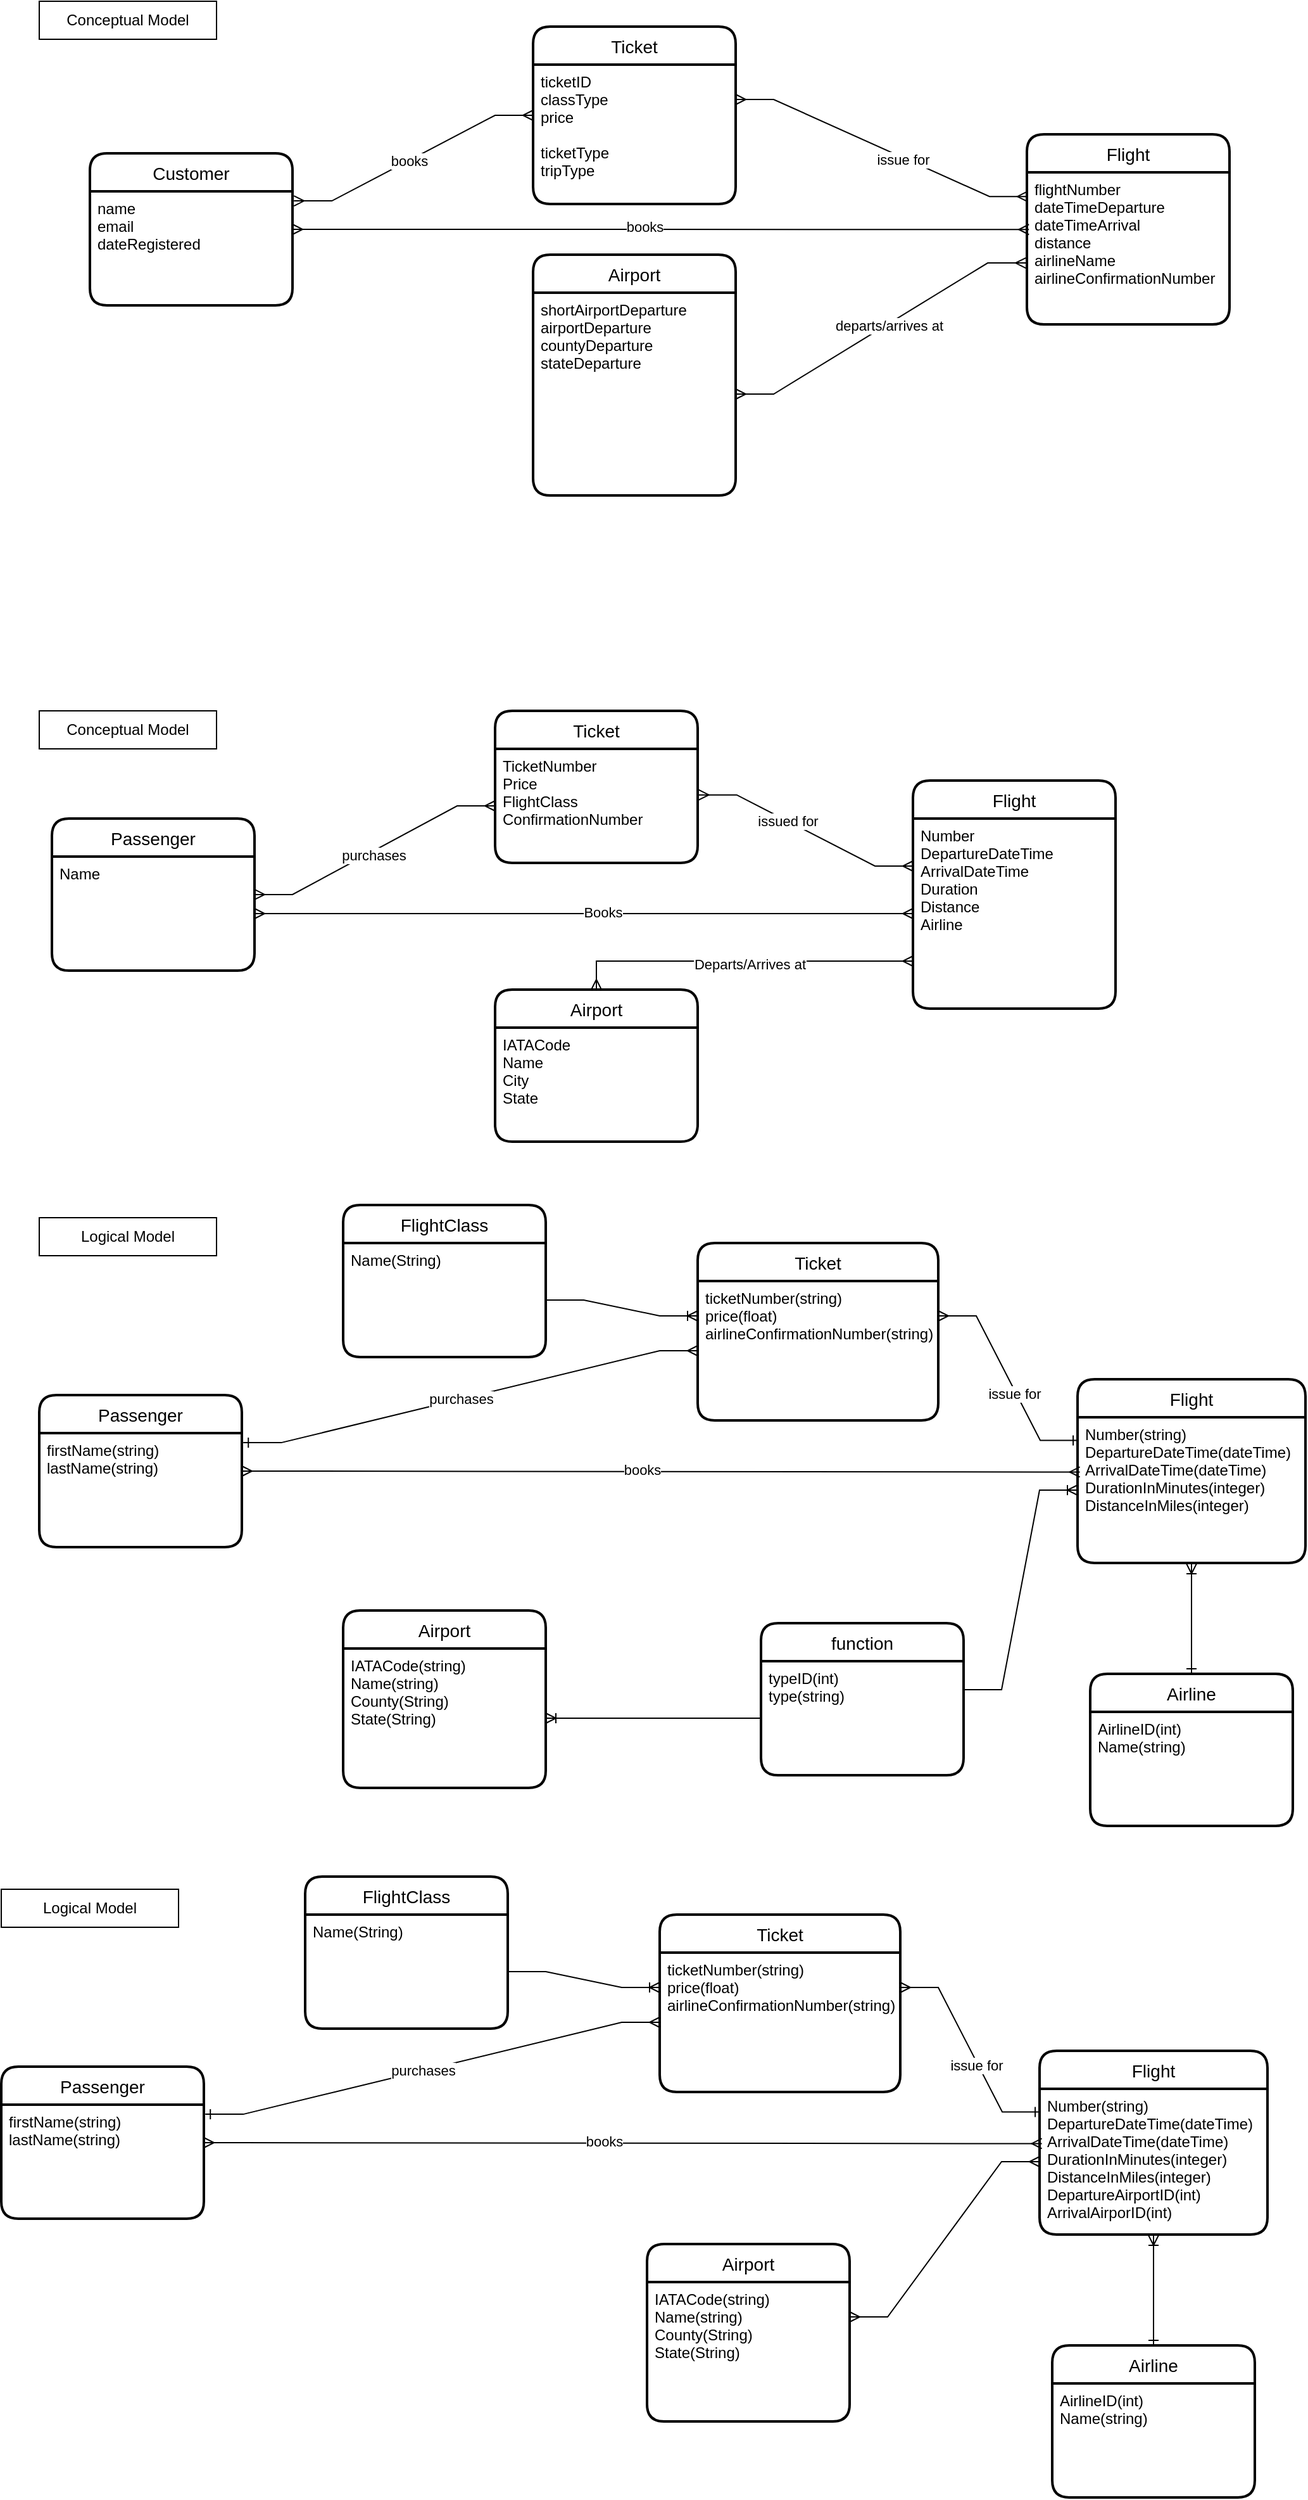 <mxfile version="17.4.3" type="github">
  <diagram id="W5_6d4oQ9xN3AwghPmHk" name="Page-1">
    <mxGraphModel dx="1865" dy="544" grid="1" gridSize="10" guides="1" tooltips="1" connect="1" arrows="1" fold="1" page="1" pageScale="1" pageWidth="827" pageHeight="1169" math="0" shadow="0">
      <root>
        <mxCell id="0" />
        <mxCell id="1" parent="0" />
        <mxCell id="zz2BSMKjJ74yFO-jffu2-1" value="Conceptual Model" style="rounded=0;whiteSpace=wrap;html=1;" vertex="1" parent="1">
          <mxGeometry width="140" height="30" as="geometry" />
        </mxCell>
        <mxCell id="zz2BSMKjJ74yFO-jffu2-3" value="Customer" style="swimlane;childLayout=stackLayout;horizontal=1;startSize=30;horizontalStack=0;rounded=1;fontSize=14;fontStyle=0;strokeWidth=2;resizeParent=0;resizeLast=1;shadow=0;dashed=0;align=center;" vertex="1" parent="1">
          <mxGeometry x="40" y="120" width="160" height="120" as="geometry" />
        </mxCell>
        <mxCell id="zz2BSMKjJ74yFO-jffu2-4" value="" style="edgeStyle=entityRelationEdgeStyle;fontSize=12;html=1;endArrow=ERmany;startArrow=ERmany;rounded=0;entryX=0.01;entryY=0.376;entryDx=0;entryDy=0;entryPerimeter=0;" edge="1" parent="zz2BSMKjJ74yFO-jffu2-3" target="zz2BSMKjJ74yFO-jffu2-8">
          <mxGeometry width="100" height="100" relative="1" as="geometry">
            <mxPoint x="160" y="60" as="sourcePoint" />
            <mxPoint x="260" y="-40" as="targetPoint" />
          </mxGeometry>
        </mxCell>
        <mxCell id="zz2BSMKjJ74yFO-jffu2-5" value="books" style="edgeLabel;html=1;align=center;verticalAlign=middle;resizable=0;points=[];" vertex="1" connectable="0" parent="zz2BSMKjJ74yFO-jffu2-4">
          <mxGeometry x="-0.045" y="2" relative="1" as="geometry">
            <mxPoint as="offset" />
          </mxGeometry>
        </mxCell>
        <mxCell id="zz2BSMKjJ74yFO-jffu2-6" value="name&#xa;email&#xa;dateRegistered " style="align=left;strokeColor=none;fillColor=none;spacingLeft=4;fontSize=12;verticalAlign=top;resizable=0;rotatable=0;part=1;" vertex="1" parent="zz2BSMKjJ74yFO-jffu2-3">
          <mxGeometry y="30" width="160" height="90" as="geometry" />
        </mxCell>
        <mxCell id="zz2BSMKjJ74yFO-jffu2-7" value="Flight" style="swimlane;childLayout=stackLayout;horizontal=1;startSize=30;horizontalStack=0;rounded=1;fontSize=14;fontStyle=0;strokeWidth=2;resizeParent=0;resizeLast=1;shadow=0;dashed=0;align=center;" vertex="1" parent="1">
          <mxGeometry x="780" y="105" width="160" height="150" as="geometry" />
        </mxCell>
        <mxCell id="zz2BSMKjJ74yFO-jffu2-8" value="flightNumber&#xa;dateTimeDeparture&#xa;dateTimeArrival&#xa;distance&#xa;airlineName&#xa;airlineConfirmationNumber&#xa;" style="align=left;strokeColor=none;fillColor=none;spacingLeft=4;fontSize=12;verticalAlign=top;resizable=0;rotatable=0;part=1;" vertex="1" parent="zz2BSMKjJ74yFO-jffu2-7">
          <mxGeometry y="30" width="160" height="120" as="geometry" />
        </mxCell>
        <mxCell id="zz2BSMKjJ74yFO-jffu2-23" value="Conceptual Model" style="rounded=0;whiteSpace=wrap;html=1;" vertex="1" parent="1">
          <mxGeometry y="560" width="140" height="30" as="geometry" />
        </mxCell>
        <mxCell id="zz2BSMKjJ74yFO-jffu2-24" value="Passenger" style="swimlane;childLayout=stackLayout;horizontal=1;startSize=30;horizontalStack=0;rounded=1;fontSize=14;fontStyle=0;strokeWidth=2;resizeParent=0;resizeLast=1;shadow=0;dashed=0;align=center;" vertex="1" parent="1">
          <mxGeometry x="10" y="645" width="160" height="120" as="geometry" />
        </mxCell>
        <mxCell id="zz2BSMKjJ74yFO-jffu2-27" value="Name&#xa; " style="align=left;strokeColor=none;fillColor=none;spacingLeft=4;fontSize=12;verticalAlign=top;resizable=0;rotatable=0;part=1;" vertex="1" parent="zz2BSMKjJ74yFO-jffu2-24">
          <mxGeometry y="30" width="160" height="90" as="geometry" />
        </mxCell>
        <mxCell id="zz2BSMKjJ74yFO-jffu2-28" value="Flight" style="swimlane;childLayout=stackLayout;horizontal=1;startSize=30;horizontalStack=0;rounded=1;fontSize=14;fontStyle=0;strokeWidth=2;resizeParent=0;resizeLast=1;shadow=0;dashed=0;align=center;" vertex="1" parent="1">
          <mxGeometry x="690" y="615" width="160" height="180" as="geometry" />
        </mxCell>
        <mxCell id="zz2BSMKjJ74yFO-jffu2-29" value="Number&#xa;DepartureDateTime&#xa;ArrivalDateTime&#xa;Duration&#xa;Distance&#xa;Airline" style="align=left;strokeColor=none;fillColor=none;spacingLeft=4;fontSize=12;verticalAlign=top;resizable=0;rotatable=0;part=1;" vertex="1" parent="zz2BSMKjJ74yFO-jffu2-28">
          <mxGeometry y="30" width="160" height="150" as="geometry" />
        </mxCell>
        <mxCell id="zz2BSMKjJ74yFO-jffu2-30" value="" style="edgeStyle=entityRelationEdgeStyle;fontSize=12;html=1;endArrow=ERmany;startArrow=ERmany;rounded=0;exitX=1;exitY=0.5;exitDx=0;exitDy=0;" edge="1" parent="1" source="zz2BSMKjJ74yFO-jffu2-27" target="zz2BSMKjJ74yFO-jffu2-29">
          <mxGeometry width="100" height="100" relative="1" as="geometry">
            <mxPoint x="160" y="740" as="sourcePoint" />
            <mxPoint x="260" y="640" as="targetPoint" />
          </mxGeometry>
        </mxCell>
        <mxCell id="zz2BSMKjJ74yFO-jffu2-31" value="Books" style="edgeLabel;html=1;align=center;verticalAlign=middle;resizable=0;points=[];" vertex="1" connectable="0" parent="zz2BSMKjJ74yFO-jffu2-30">
          <mxGeometry x="0.056" y="1" relative="1" as="geometry">
            <mxPoint as="offset" />
          </mxGeometry>
        </mxCell>
        <mxCell id="zz2BSMKjJ74yFO-jffu2-32" value="Airport" style="swimlane;childLayout=stackLayout;horizontal=1;startSize=30;horizontalStack=0;rounded=1;fontSize=14;fontStyle=0;strokeWidth=2;resizeParent=0;resizeLast=1;shadow=0;dashed=0;align=center;" vertex="1" parent="1">
          <mxGeometry x="360" y="780" width="160" height="120" as="geometry" />
        </mxCell>
        <mxCell id="zz2BSMKjJ74yFO-jffu2-33" value="IATACode&#xa;Name&#xa;City&#xa;State" style="align=left;strokeColor=none;fillColor=none;spacingLeft=4;fontSize=12;verticalAlign=top;resizable=0;rotatable=0;part=1;" vertex="1" parent="zz2BSMKjJ74yFO-jffu2-32">
          <mxGeometry y="30" width="160" height="90" as="geometry" />
        </mxCell>
        <mxCell id="zz2BSMKjJ74yFO-jffu2-34" value="" style="fontSize=12;html=1;endArrow=ERmany;startArrow=ERmany;rounded=0;exitX=0.5;exitY=0;exitDx=0;exitDy=0;edgeStyle=orthogonalEdgeStyle;entryX=0;entryY=0.75;entryDx=0;entryDy=0;" edge="1" parent="1" source="zz2BSMKjJ74yFO-jffu2-32" target="zz2BSMKjJ74yFO-jffu2-29">
          <mxGeometry width="100" height="100" relative="1" as="geometry">
            <mxPoint x="785" y="950" as="sourcePoint" />
            <mxPoint x="775" y="830" as="targetPoint" />
          </mxGeometry>
        </mxCell>
        <mxCell id="zz2BSMKjJ74yFO-jffu2-35" value="Departs/Arrives at" style="edgeLabel;html=1;align=center;verticalAlign=middle;resizable=0;points=[];" vertex="1" connectable="0" parent="zz2BSMKjJ74yFO-jffu2-34">
          <mxGeometry x="0.049" y="-2" relative="1" as="geometry">
            <mxPoint as="offset" />
          </mxGeometry>
        </mxCell>
        <mxCell id="zz2BSMKjJ74yFO-jffu2-36" value="Ticket" style="swimlane;childLayout=stackLayout;horizontal=1;startSize=30;horizontalStack=0;rounded=1;fontSize=14;fontStyle=0;strokeWidth=2;resizeParent=0;resizeLast=1;shadow=0;dashed=0;align=center;" vertex="1" parent="1">
          <mxGeometry x="360" y="560" width="160" height="120" as="geometry" />
        </mxCell>
        <mxCell id="zz2BSMKjJ74yFO-jffu2-37" value="TicketNumber&#xa;Price&#xa;FlightClass&#xa;ConfirmationNumber" style="align=left;strokeColor=none;fillColor=none;spacingLeft=4;fontSize=12;verticalAlign=top;resizable=0;rotatable=0;part=1;" vertex="1" parent="zz2BSMKjJ74yFO-jffu2-36">
          <mxGeometry y="30" width="160" height="90" as="geometry" />
        </mxCell>
        <mxCell id="zz2BSMKjJ74yFO-jffu2-39" value="" style="edgeStyle=entityRelationEdgeStyle;fontSize=12;html=1;endArrow=ERmany;startArrow=ERmany;rounded=0;exitX=1;exitY=0.333;exitDx=0;exitDy=0;exitPerimeter=0;" edge="1" parent="1" source="zz2BSMKjJ74yFO-jffu2-27" target="zz2BSMKjJ74yFO-jffu2-37">
          <mxGeometry width="100" height="100" relative="1" as="geometry">
            <mxPoint x="100" y="880" as="sourcePoint" />
            <mxPoint x="200" y="780" as="targetPoint" />
          </mxGeometry>
        </mxCell>
        <mxCell id="zz2BSMKjJ74yFO-jffu2-40" value="purchases" style="edgeLabel;html=1;align=center;verticalAlign=middle;resizable=0;points=[];" vertex="1" connectable="0" parent="zz2BSMKjJ74yFO-jffu2-39">
          <mxGeometry x="-0.033" y="-3" relative="1" as="geometry">
            <mxPoint as="offset" />
          </mxGeometry>
        </mxCell>
        <mxCell id="zz2BSMKjJ74yFO-jffu2-41" value="" style="edgeStyle=entityRelationEdgeStyle;fontSize=12;html=1;endArrow=ERmany;startArrow=ERmany;rounded=0;entryX=0;entryY=0.25;entryDx=0;entryDy=0;exitX=1.005;exitY=0.404;exitDx=0;exitDy=0;exitPerimeter=0;" edge="1" parent="1" source="zz2BSMKjJ74yFO-jffu2-37" target="zz2BSMKjJ74yFO-jffu2-29">
          <mxGeometry width="100" height="100" relative="1" as="geometry">
            <mxPoint x="580" y="700" as="sourcePoint" />
            <mxPoint x="700" y="730" as="targetPoint" />
          </mxGeometry>
        </mxCell>
        <mxCell id="zz2BSMKjJ74yFO-jffu2-42" value="issued for" style="edgeLabel;html=1;align=center;verticalAlign=middle;resizable=0;points=[];" vertex="1" connectable="0" parent="zz2BSMKjJ74yFO-jffu2-41">
          <mxGeometry x="-0.179" relative="1" as="geometry">
            <mxPoint as="offset" />
          </mxGeometry>
        </mxCell>
        <mxCell id="zz2BSMKjJ74yFO-jffu2-46" value="Ticket" style="swimlane;childLayout=stackLayout;horizontal=1;startSize=30;horizontalStack=0;rounded=1;fontSize=14;fontStyle=0;strokeWidth=2;resizeParent=0;resizeLast=1;shadow=0;dashed=0;align=center;" vertex="1" parent="1">
          <mxGeometry x="390" y="20" width="160" height="140" as="geometry" />
        </mxCell>
        <mxCell id="zz2BSMKjJ74yFO-jffu2-47" value="ticketID&#xa;classType&#xa;price&#xa;&#xa;ticketType&#xa;tripType&#xa;" style="align=left;strokeColor=none;fillColor=none;spacingLeft=4;fontSize=12;verticalAlign=top;resizable=0;rotatable=0;part=1;" vertex="1" parent="zz2BSMKjJ74yFO-jffu2-46">
          <mxGeometry y="30" width="160" height="110" as="geometry" />
        </mxCell>
        <mxCell id="zz2BSMKjJ74yFO-jffu2-48" value="" style="edgeStyle=entityRelationEdgeStyle;fontSize=12;html=1;endArrow=ERmany;startArrow=ERmany;rounded=0;exitX=1.007;exitY=0.084;exitDx=0;exitDy=0;exitPerimeter=0;entryX=0;entryY=0.5;entryDx=0;entryDy=0;" edge="1" parent="1" source="zz2BSMKjJ74yFO-jffu2-6" target="zz2BSMKjJ74yFO-jffu2-46">
          <mxGeometry width="100" height="100" relative="1" as="geometry">
            <mxPoint x="260" y="150" as="sourcePoint" />
            <mxPoint x="360" y="50" as="targetPoint" />
          </mxGeometry>
        </mxCell>
        <mxCell id="zz2BSMKjJ74yFO-jffu2-52" value="books" style="edgeLabel;html=1;align=center;verticalAlign=middle;resizable=0;points=[];" vertex="1" connectable="0" parent="zz2BSMKjJ74yFO-jffu2-48">
          <mxGeometry x="-0.046" relative="1" as="geometry">
            <mxPoint as="offset" />
          </mxGeometry>
        </mxCell>
        <mxCell id="zz2BSMKjJ74yFO-jffu2-49" value="" style="edgeStyle=entityRelationEdgeStyle;fontSize=12;html=1;endArrow=ERmany;startArrow=ERmany;rounded=0;exitX=1;exitY=0.25;exitDx=0;exitDy=0;entryX=0.003;entryY=0.159;entryDx=0;entryDy=0;entryPerimeter=0;" edge="1" parent="1" source="zz2BSMKjJ74yFO-jffu2-47" target="zz2BSMKjJ74yFO-jffu2-8">
          <mxGeometry width="100" height="100" relative="1" as="geometry">
            <mxPoint x="630" y="140" as="sourcePoint" />
            <mxPoint x="730" y="40" as="targetPoint" />
          </mxGeometry>
        </mxCell>
        <mxCell id="zz2BSMKjJ74yFO-jffu2-53" value="issue for" style="edgeLabel;html=1;align=center;verticalAlign=middle;resizable=0;points=[];" vertex="1" connectable="0" parent="zz2BSMKjJ74yFO-jffu2-49">
          <mxGeometry x="0.15" y="-1" relative="1" as="geometry">
            <mxPoint as="offset" />
          </mxGeometry>
        </mxCell>
        <mxCell id="zz2BSMKjJ74yFO-jffu2-50" value="Airport" style="swimlane;childLayout=stackLayout;horizontal=1;startSize=30;horizontalStack=0;rounded=1;fontSize=14;fontStyle=0;strokeWidth=2;resizeParent=0;resizeLast=1;shadow=0;dashed=0;align=center;" vertex="1" parent="1">
          <mxGeometry x="390" y="200" width="160" height="190" as="geometry" />
        </mxCell>
        <mxCell id="zz2BSMKjJ74yFO-jffu2-51" value="shortAirportDeparture&#xa;airportDeparture&#xa;countyDeparture&#xa;stateDeparture" style="align=left;strokeColor=none;fillColor=none;spacingLeft=4;fontSize=12;verticalAlign=top;resizable=0;rotatable=0;part=1;" vertex="1" parent="zz2BSMKjJ74yFO-jffu2-50">
          <mxGeometry y="30" width="160" height="160" as="geometry" />
        </mxCell>
        <mxCell id="zz2BSMKjJ74yFO-jffu2-54" value="" style="edgeStyle=entityRelationEdgeStyle;fontSize=12;html=1;endArrow=ERmany;startArrow=ERmany;rounded=0;exitX=1;exitY=0.5;exitDx=0;exitDy=0;entryX=-0.006;entryY=0.596;entryDx=0;entryDy=0;entryPerimeter=0;" edge="1" parent="1" source="zz2BSMKjJ74yFO-jffu2-51" target="zz2BSMKjJ74yFO-jffu2-8">
          <mxGeometry width="100" height="100" relative="1" as="geometry">
            <mxPoint x="650" y="360" as="sourcePoint" />
            <mxPoint x="780" y="240" as="targetPoint" />
          </mxGeometry>
        </mxCell>
        <mxCell id="zz2BSMKjJ74yFO-jffu2-55" value="departs/arrives at" style="edgeLabel;html=1;align=center;verticalAlign=middle;resizable=0;points=[];" vertex="1" connectable="0" parent="zz2BSMKjJ74yFO-jffu2-54">
          <mxGeometry x="0.049" y="-1" relative="1" as="geometry">
            <mxPoint as="offset" />
          </mxGeometry>
        </mxCell>
        <mxCell id="zz2BSMKjJ74yFO-jffu2-71" value="Passenger" style="swimlane;childLayout=stackLayout;horizontal=1;startSize=30;horizontalStack=0;rounded=1;fontSize=14;fontStyle=0;strokeWidth=2;resizeParent=0;resizeLast=1;shadow=0;dashed=0;align=center;" vertex="1" parent="1">
          <mxGeometry y="1100" width="160" height="120" as="geometry" />
        </mxCell>
        <mxCell id="zz2BSMKjJ74yFO-jffu2-72" value="" style="edgeStyle=entityRelationEdgeStyle;fontSize=12;html=1;endArrow=ERmany;startArrow=ERmany;rounded=0;entryX=0.01;entryY=0.376;entryDx=0;entryDy=0;entryPerimeter=0;" edge="1" parent="zz2BSMKjJ74yFO-jffu2-71" target="zz2BSMKjJ74yFO-jffu2-76">
          <mxGeometry width="100" height="100" relative="1" as="geometry">
            <mxPoint x="160" y="60" as="sourcePoint" />
            <mxPoint x="260" y="-40" as="targetPoint" />
          </mxGeometry>
        </mxCell>
        <mxCell id="zz2BSMKjJ74yFO-jffu2-73" value="books" style="edgeLabel;html=1;align=center;verticalAlign=middle;resizable=0;points=[];" vertex="1" connectable="0" parent="zz2BSMKjJ74yFO-jffu2-72">
          <mxGeometry x="-0.045" y="2" relative="1" as="geometry">
            <mxPoint as="offset" />
          </mxGeometry>
        </mxCell>
        <mxCell id="zz2BSMKjJ74yFO-jffu2-74" value="firstName(string)&#xa;lastName(string)" style="align=left;strokeColor=none;fillColor=none;spacingLeft=4;fontSize=12;verticalAlign=top;resizable=0;rotatable=0;part=1;" vertex="1" parent="zz2BSMKjJ74yFO-jffu2-71">
          <mxGeometry y="30" width="160" height="90" as="geometry" />
        </mxCell>
        <mxCell id="zz2BSMKjJ74yFO-jffu2-75" value="Flight" style="swimlane;childLayout=stackLayout;horizontal=1;startSize=30;horizontalStack=0;rounded=1;fontSize=14;fontStyle=0;strokeWidth=2;resizeParent=0;resizeLast=1;shadow=0;dashed=0;align=center;" vertex="1" parent="1">
          <mxGeometry x="820" y="1087.5" width="180" height="145" as="geometry" />
        </mxCell>
        <mxCell id="zz2BSMKjJ74yFO-jffu2-76" value="Number(string)&#xa;DepartureDateTime(dateTime)&#xa;ArrivalDateTime(dateTime)&#xa;DurationInMinutes(integer)&#xa;DistanceInMiles(integer)&#xa;" style="align=left;strokeColor=none;fillColor=none;spacingLeft=4;fontSize=12;verticalAlign=top;resizable=0;rotatable=0;part=1;" vertex="1" parent="zz2BSMKjJ74yFO-jffu2-75">
          <mxGeometry y="30" width="180" height="115" as="geometry" />
        </mxCell>
        <mxCell id="zz2BSMKjJ74yFO-jffu2-77" value="Ticket" style="swimlane;childLayout=stackLayout;horizontal=1;startSize=30;horizontalStack=0;rounded=1;fontSize=14;fontStyle=0;strokeWidth=2;resizeParent=0;resizeLast=1;shadow=0;dashed=0;align=center;" vertex="1" parent="1">
          <mxGeometry x="520" y="980" width="190" height="140" as="geometry" />
        </mxCell>
        <mxCell id="zz2BSMKjJ74yFO-jffu2-78" value="ticketNumber(string)&#xa;price(float)&#xa;airlineConfirmationNumber(string)&#xa;" style="align=left;strokeColor=none;fillColor=none;spacingLeft=4;fontSize=12;verticalAlign=top;resizable=0;rotatable=0;part=1;" vertex="1" parent="zz2BSMKjJ74yFO-jffu2-77">
          <mxGeometry y="30" width="190" height="110" as="geometry" />
        </mxCell>
        <mxCell id="zz2BSMKjJ74yFO-jffu2-79" value="" style="edgeStyle=entityRelationEdgeStyle;fontSize=12;html=1;endArrow=ERmany;startArrow=ERone;rounded=0;exitX=1.007;exitY=0.084;exitDx=0;exitDy=0;exitPerimeter=0;entryX=0;entryY=0.5;entryDx=0;entryDy=0;startFill=0;" edge="1" parent="1" source="zz2BSMKjJ74yFO-jffu2-74" target="zz2BSMKjJ74yFO-jffu2-78">
          <mxGeometry width="100" height="100" relative="1" as="geometry">
            <mxPoint x="220" y="1130" as="sourcePoint" />
            <mxPoint x="320" y="1030" as="targetPoint" />
          </mxGeometry>
        </mxCell>
        <mxCell id="zz2BSMKjJ74yFO-jffu2-80" value="purchases" style="edgeLabel;html=1;align=center;verticalAlign=middle;resizable=0;points=[];" vertex="1" connectable="0" parent="zz2BSMKjJ74yFO-jffu2-79">
          <mxGeometry x="-0.046" relative="1" as="geometry">
            <mxPoint as="offset" />
          </mxGeometry>
        </mxCell>
        <mxCell id="zz2BSMKjJ74yFO-jffu2-81" value="" style="edgeStyle=entityRelationEdgeStyle;fontSize=12;html=1;endArrow=ERone;startArrow=ERmany;rounded=0;exitX=1;exitY=0.25;exitDx=0;exitDy=0;entryX=0.003;entryY=0.159;entryDx=0;entryDy=0;entryPerimeter=0;endFill=0;" edge="1" parent="1" source="zz2BSMKjJ74yFO-jffu2-78" target="zz2BSMKjJ74yFO-jffu2-76">
          <mxGeometry width="100" height="100" relative="1" as="geometry">
            <mxPoint x="590" y="1120" as="sourcePoint" />
            <mxPoint x="690" y="1020" as="targetPoint" />
          </mxGeometry>
        </mxCell>
        <mxCell id="zz2BSMKjJ74yFO-jffu2-82" value="issue for" style="edgeLabel;html=1;align=center;verticalAlign=middle;resizable=0;points=[];" vertex="1" connectable="0" parent="zz2BSMKjJ74yFO-jffu2-81">
          <mxGeometry x="0.15" y="-1" relative="1" as="geometry">
            <mxPoint as="offset" />
          </mxGeometry>
        </mxCell>
        <mxCell id="zz2BSMKjJ74yFO-jffu2-83" value="Airport" style="swimlane;childLayout=stackLayout;horizontal=1;startSize=30;horizontalStack=0;rounded=1;fontSize=14;fontStyle=0;strokeWidth=2;resizeParent=0;resizeLast=1;shadow=0;dashed=0;align=center;" vertex="1" parent="1">
          <mxGeometry x="240" y="1270" width="160" height="140" as="geometry" />
        </mxCell>
        <mxCell id="zz2BSMKjJ74yFO-jffu2-84" value="IATACode(string)&#xa;Name(string)&#xa;County(String)&#xa;State(String)" style="align=left;strokeColor=none;fillColor=none;spacingLeft=4;fontSize=12;verticalAlign=top;resizable=0;rotatable=0;part=1;" vertex="1" parent="zz2BSMKjJ74yFO-jffu2-83">
          <mxGeometry y="30" width="160" height="110" as="geometry" />
        </mxCell>
        <mxCell id="zz2BSMKjJ74yFO-jffu2-87" value="Logical Model" style="rounded=0;whiteSpace=wrap;html=1;" vertex="1" parent="1">
          <mxGeometry y="960" width="140" height="30" as="geometry" />
        </mxCell>
        <mxCell id="zz2BSMKjJ74yFO-jffu2-88" value="function" style="swimlane;childLayout=stackLayout;horizontal=1;startSize=30;horizontalStack=0;rounded=1;fontSize=14;fontStyle=0;strokeWidth=2;resizeParent=0;resizeLast=1;shadow=0;dashed=0;align=center;" vertex="1" parent="1">
          <mxGeometry x="570" y="1280" width="160" height="120" as="geometry" />
        </mxCell>
        <mxCell id="zz2BSMKjJ74yFO-jffu2-89" value="typeID(int)&#xa;type(string)" style="align=left;strokeColor=none;fillColor=none;spacingLeft=4;fontSize=12;verticalAlign=top;resizable=0;rotatable=0;part=1;" vertex="1" parent="zz2BSMKjJ74yFO-jffu2-88">
          <mxGeometry y="30" width="160" height="90" as="geometry" />
        </mxCell>
        <mxCell id="zz2BSMKjJ74yFO-jffu2-90" value="" style="edgeStyle=entityRelationEdgeStyle;fontSize=12;html=1;endArrow=ERoneToMany;rounded=0;exitX=1;exitY=0.25;exitDx=0;exitDy=0;" edge="1" parent="1" source="zz2BSMKjJ74yFO-jffu2-89" target="zz2BSMKjJ74yFO-jffu2-76">
          <mxGeometry width="100" height="100" relative="1" as="geometry">
            <mxPoint x="850" y="1360" as="sourcePoint" />
            <mxPoint x="950" y="1260" as="targetPoint" />
          </mxGeometry>
        </mxCell>
        <mxCell id="zz2BSMKjJ74yFO-jffu2-91" value="" style="edgeStyle=entityRelationEdgeStyle;fontSize=12;html=1;endArrow=ERoneToMany;rounded=0;entryX=1;entryY=0.5;entryDx=0;entryDy=0;exitX=0;exitY=0.5;exitDx=0;exitDy=0;" edge="1" parent="1" source="zz2BSMKjJ74yFO-jffu2-89" target="zz2BSMKjJ74yFO-jffu2-84">
          <mxGeometry width="100" height="100" relative="1" as="geometry">
            <mxPoint x="560" y="1540" as="sourcePoint" />
            <mxPoint x="660" y="1440" as="targetPoint" />
          </mxGeometry>
        </mxCell>
        <mxCell id="zz2BSMKjJ74yFO-jffu2-93" value="Airline" style="swimlane;childLayout=stackLayout;horizontal=1;startSize=30;horizontalStack=0;rounded=1;fontSize=14;fontStyle=0;strokeWidth=2;resizeParent=0;resizeLast=1;shadow=0;dashed=0;align=center;" vertex="1" parent="1">
          <mxGeometry x="830" y="1320" width="160" height="120" as="geometry" />
        </mxCell>
        <mxCell id="zz2BSMKjJ74yFO-jffu2-94" value="AirlineID(int)&#xa;Name(string)" style="align=left;strokeColor=none;fillColor=none;spacingLeft=4;fontSize=12;verticalAlign=top;resizable=0;rotatable=0;part=1;" vertex="1" parent="zz2BSMKjJ74yFO-jffu2-93">
          <mxGeometry y="30" width="160" height="90" as="geometry" />
        </mxCell>
        <mxCell id="zz2BSMKjJ74yFO-jffu2-95" value="" style="fontSize=12;html=1;endArrow=ERone;rounded=0;entryX=0.5;entryY=0;entryDx=0;entryDy=0;startArrow=ERoneToMany;startFill=0;endFill=0;" edge="1" parent="1" target="zz2BSMKjJ74yFO-jffu2-93">
          <mxGeometry width="100" height="100" relative="1" as="geometry">
            <mxPoint x="910" y="1233" as="sourcePoint" />
            <mxPoint x="1010" y="1220" as="targetPoint" />
          </mxGeometry>
        </mxCell>
        <mxCell id="zz2BSMKjJ74yFO-jffu2-96" value="FlightClass" style="swimlane;childLayout=stackLayout;horizontal=1;startSize=30;horizontalStack=0;rounded=1;fontSize=14;fontStyle=0;strokeWidth=2;resizeParent=0;resizeLast=1;shadow=0;dashed=0;align=center;" vertex="1" parent="1">
          <mxGeometry x="240" y="950" width="160" height="120" as="geometry" />
        </mxCell>
        <mxCell id="zz2BSMKjJ74yFO-jffu2-97" value="Name(String)" style="align=left;strokeColor=none;fillColor=none;spacingLeft=4;fontSize=12;verticalAlign=top;resizable=0;rotatable=0;part=1;" vertex="1" parent="zz2BSMKjJ74yFO-jffu2-96">
          <mxGeometry y="30" width="160" height="90" as="geometry" />
        </mxCell>
        <mxCell id="zz2BSMKjJ74yFO-jffu2-98" value="" style="edgeStyle=entityRelationEdgeStyle;fontSize=12;html=1;endArrow=ERoneToMany;rounded=0;exitX=1;exitY=0.5;exitDx=0;exitDy=0;entryX=0;entryY=0.25;entryDx=0;entryDy=0;" edge="1" parent="1" source="zz2BSMKjJ74yFO-jffu2-97" target="zz2BSMKjJ74yFO-jffu2-78">
          <mxGeometry width="100" height="100" relative="1" as="geometry">
            <mxPoint x="430" y="1090" as="sourcePoint" />
            <mxPoint x="530" y="990" as="targetPoint" />
          </mxGeometry>
        </mxCell>
        <mxCell id="zz2BSMKjJ74yFO-jffu2-99" value="Passenger" style="swimlane;childLayout=stackLayout;horizontal=1;startSize=30;horizontalStack=0;rounded=1;fontSize=14;fontStyle=0;strokeWidth=2;resizeParent=0;resizeLast=1;shadow=0;dashed=0;align=center;" vertex="1" parent="1">
          <mxGeometry x="-30" y="1630" width="160" height="120" as="geometry" />
        </mxCell>
        <mxCell id="zz2BSMKjJ74yFO-jffu2-100" value="" style="edgeStyle=entityRelationEdgeStyle;fontSize=12;html=1;endArrow=ERmany;startArrow=ERmany;rounded=0;entryX=0.01;entryY=0.376;entryDx=0;entryDy=0;entryPerimeter=0;" edge="1" parent="zz2BSMKjJ74yFO-jffu2-99" target="zz2BSMKjJ74yFO-jffu2-104">
          <mxGeometry width="100" height="100" relative="1" as="geometry">
            <mxPoint x="160" y="60" as="sourcePoint" />
            <mxPoint x="260" y="-40" as="targetPoint" />
          </mxGeometry>
        </mxCell>
        <mxCell id="zz2BSMKjJ74yFO-jffu2-101" value="books" style="edgeLabel;html=1;align=center;verticalAlign=middle;resizable=0;points=[];" vertex="1" connectable="0" parent="zz2BSMKjJ74yFO-jffu2-100">
          <mxGeometry x="-0.045" y="2" relative="1" as="geometry">
            <mxPoint as="offset" />
          </mxGeometry>
        </mxCell>
        <mxCell id="zz2BSMKjJ74yFO-jffu2-102" value="firstName(string)&#xa;lastName(string)" style="align=left;strokeColor=none;fillColor=none;spacingLeft=4;fontSize=12;verticalAlign=top;resizable=0;rotatable=0;part=1;" vertex="1" parent="zz2BSMKjJ74yFO-jffu2-99">
          <mxGeometry y="30" width="160" height="90" as="geometry" />
        </mxCell>
        <mxCell id="zz2BSMKjJ74yFO-jffu2-103" value="Flight" style="swimlane;childLayout=stackLayout;horizontal=1;startSize=30;horizontalStack=0;rounded=1;fontSize=14;fontStyle=0;strokeWidth=2;resizeParent=0;resizeLast=1;shadow=0;dashed=0;align=center;" vertex="1" parent="1">
          <mxGeometry x="790" y="1617.5" width="180" height="145" as="geometry" />
        </mxCell>
        <mxCell id="zz2BSMKjJ74yFO-jffu2-104" value="Number(string)&#xa;DepartureDateTime(dateTime)&#xa;ArrivalDateTime(dateTime)&#xa;DurationInMinutes(integer)&#xa;DistanceInMiles(integer)&#xa;DepartureAirportID(int)&#xa;ArrivalAirporID(int)" style="align=left;strokeColor=none;fillColor=none;spacingLeft=4;fontSize=12;verticalAlign=top;resizable=0;rotatable=0;part=1;" vertex="1" parent="zz2BSMKjJ74yFO-jffu2-103">
          <mxGeometry y="30" width="180" height="115" as="geometry" />
        </mxCell>
        <mxCell id="zz2BSMKjJ74yFO-jffu2-105" value="Ticket" style="swimlane;childLayout=stackLayout;horizontal=1;startSize=30;horizontalStack=0;rounded=1;fontSize=14;fontStyle=0;strokeWidth=2;resizeParent=0;resizeLast=1;shadow=0;dashed=0;align=center;" vertex="1" parent="1">
          <mxGeometry x="490" y="1510" width="190" height="140" as="geometry" />
        </mxCell>
        <mxCell id="zz2BSMKjJ74yFO-jffu2-106" value="ticketNumber(string)&#xa;price(float)&#xa;airlineConfirmationNumber(string)&#xa;" style="align=left;strokeColor=none;fillColor=none;spacingLeft=4;fontSize=12;verticalAlign=top;resizable=0;rotatable=0;part=1;" vertex="1" parent="zz2BSMKjJ74yFO-jffu2-105">
          <mxGeometry y="30" width="190" height="110" as="geometry" />
        </mxCell>
        <mxCell id="zz2BSMKjJ74yFO-jffu2-107" value="" style="edgeStyle=entityRelationEdgeStyle;fontSize=12;html=1;endArrow=ERmany;startArrow=ERone;rounded=0;exitX=1.007;exitY=0.084;exitDx=0;exitDy=0;exitPerimeter=0;entryX=0;entryY=0.5;entryDx=0;entryDy=0;startFill=0;" edge="1" parent="1" source="zz2BSMKjJ74yFO-jffu2-102" target="zz2BSMKjJ74yFO-jffu2-106">
          <mxGeometry width="100" height="100" relative="1" as="geometry">
            <mxPoint x="190" y="1660" as="sourcePoint" />
            <mxPoint x="290" y="1560" as="targetPoint" />
          </mxGeometry>
        </mxCell>
        <mxCell id="zz2BSMKjJ74yFO-jffu2-108" value="purchases" style="edgeLabel;html=1;align=center;verticalAlign=middle;resizable=0;points=[];" vertex="1" connectable="0" parent="zz2BSMKjJ74yFO-jffu2-107">
          <mxGeometry x="-0.046" relative="1" as="geometry">
            <mxPoint as="offset" />
          </mxGeometry>
        </mxCell>
        <mxCell id="zz2BSMKjJ74yFO-jffu2-109" value="" style="edgeStyle=entityRelationEdgeStyle;fontSize=12;html=1;endArrow=ERone;startArrow=ERmany;rounded=0;exitX=1;exitY=0.25;exitDx=0;exitDy=0;entryX=0.003;entryY=0.159;entryDx=0;entryDy=0;entryPerimeter=0;endFill=0;" edge="1" parent="1" source="zz2BSMKjJ74yFO-jffu2-106" target="zz2BSMKjJ74yFO-jffu2-104">
          <mxGeometry width="100" height="100" relative="1" as="geometry">
            <mxPoint x="560" y="1650" as="sourcePoint" />
            <mxPoint x="660" y="1550" as="targetPoint" />
          </mxGeometry>
        </mxCell>
        <mxCell id="zz2BSMKjJ74yFO-jffu2-110" value="issue for" style="edgeLabel;html=1;align=center;verticalAlign=middle;resizable=0;points=[];" vertex="1" connectable="0" parent="zz2BSMKjJ74yFO-jffu2-109">
          <mxGeometry x="0.15" y="-1" relative="1" as="geometry">
            <mxPoint as="offset" />
          </mxGeometry>
        </mxCell>
        <mxCell id="zz2BSMKjJ74yFO-jffu2-111" value="Airport" style="swimlane;childLayout=stackLayout;horizontal=1;startSize=30;horizontalStack=0;rounded=1;fontSize=14;fontStyle=0;strokeWidth=2;resizeParent=0;resizeLast=1;shadow=0;dashed=0;align=center;" vertex="1" parent="1">
          <mxGeometry x="480" y="1770" width="160" height="140" as="geometry" />
        </mxCell>
        <mxCell id="zz2BSMKjJ74yFO-jffu2-112" value="IATACode(string)&#xa;Name(string)&#xa;County(String)&#xa;State(String)" style="align=left;strokeColor=none;fillColor=none;spacingLeft=4;fontSize=12;verticalAlign=top;resizable=0;rotatable=0;part=1;" vertex="1" parent="zz2BSMKjJ74yFO-jffu2-111">
          <mxGeometry y="30" width="160" height="110" as="geometry" />
        </mxCell>
        <mxCell id="zz2BSMKjJ74yFO-jffu2-113" value="Logical Model" style="rounded=0;whiteSpace=wrap;html=1;" vertex="1" parent="1">
          <mxGeometry x="-30" y="1490" width="140" height="30" as="geometry" />
        </mxCell>
        <mxCell id="zz2BSMKjJ74yFO-jffu2-118" value="Airline" style="swimlane;childLayout=stackLayout;horizontal=1;startSize=30;horizontalStack=0;rounded=1;fontSize=14;fontStyle=0;strokeWidth=2;resizeParent=0;resizeLast=1;shadow=0;dashed=0;align=center;" vertex="1" parent="1">
          <mxGeometry x="800" y="1850" width="160" height="120" as="geometry" />
        </mxCell>
        <mxCell id="zz2BSMKjJ74yFO-jffu2-119" value="AirlineID(int)&#xa;Name(string)" style="align=left;strokeColor=none;fillColor=none;spacingLeft=4;fontSize=12;verticalAlign=top;resizable=0;rotatable=0;part=1;" vertex="1" parent="zz2BSMKjJ74yFO-jffu2-118">
          <mxGeometry y="30" width="160" height="90" as="geometry" />
        </mxCell>
        <mxCell id="zz2BSMKjJ74yFO-jffu2-120" value="" style="fontSize=12;html=1;endArrow=ERone;rounded=0;entryX=0.5;entryY=0;entryDx=0;entryDy=0;startArrow=ERoneToMany;startFill=0;endFill=0;" edge="1" parent="1" target="zz2BSMKjJ74yFO-jffu2-118">
          <mxGeometry width="100" height="100" relative="1" as="geometry">
            <mxPoint x="880" y="1763" as="sourcePoint" />
            <mxPoint x="980" y="1750" as="targetPoint" />
          </mxGeometry>
        </mxCell>
        <mxCell id="zz2BSMKjJ74yFO-jffu2-121" value="FlightClass" style="swimlane;childLayout=stackLayout;horizontal=1;startSize=30;horizontalStack=0;rounded=1;fontSize=14;fontStyle=0;strokeWidth=2;resizeParent=0;resizeLast=1;shadow=0;dashed=0;align=center;" vertex="1" parent="1">
          <mxGeometry x="210" y="1480" width="160" height="120" as="geometry" />
        </mxCell>
        <mxCell id="zz2BSMKjJ74yFO-jffu2-122" value="Name(String)" style="align=left;strokeColor=none;fillColor=none;spacingLeft=4;fontSize=12;verticalAlign=top;resizable=0;rotatable=0;part=1;" vertex="1" parent="zz2BSMKjJ74yFO-jffu2-121">
          <mxGeometry y="30" width="160" height="90" as="geometry" />
        </mxCell>
        <mxCell id="zz2BSMKjJ74yFO-jffu2-123" value="" style="edgeStyle=entityRelationEdgeStyle;fontSize=12;html=1;endArrow=ERoneToMany;rounded=0;exitX=1;exitY=0.5;exitDx=0;exitDy=0;entryX=0;entryY=0.25;entryDx=0;entryDy=0;" edge="1" parent="1" source="zz2BSMKjJ74yFO-jffu2-122" target="zz2BSMKjJ74yFO-jffu2-106">
          <mxGeometry width="100" height="100" relative="1" as="geometry">
            <mxPoint x="400" y="1620" as="sourcePoint" />
            <mxPoint x="500" y="1520" as="targetPoint" />
          </mxGeometry>
        </mxCell>
        <mxCell id="zz2BSMKjJ74yFO-jffu2-124" value="" style="edgeStyle=entityRelationEdgeStyle;fontSize=12;html=1;endArrow=ERmany;startArrow=ERmany;rounded=0;entryX=0;entryY=0.5;entryDx=0;entryDy=0;exitX=1;exitY=0.25;exitDx=0;exitDy=0;" edge="1" parent="1" source="zz2BSMKjJ74yFO-jffu2-112" target="zz2BSMKjJ74yFO-jffu2-104">
          <mxGeometry width="100" height="100" relative="1" as="geometry">
            <mxPoint x="670" y="1870" as="sourcePoint" />
            <mxPoint x="770" y="1770" as="targetPoint" />
          </mxGeometry>
        </mxCell>
      </root>
    </mxGraphModel>
  </diagram>
</mxfile>
